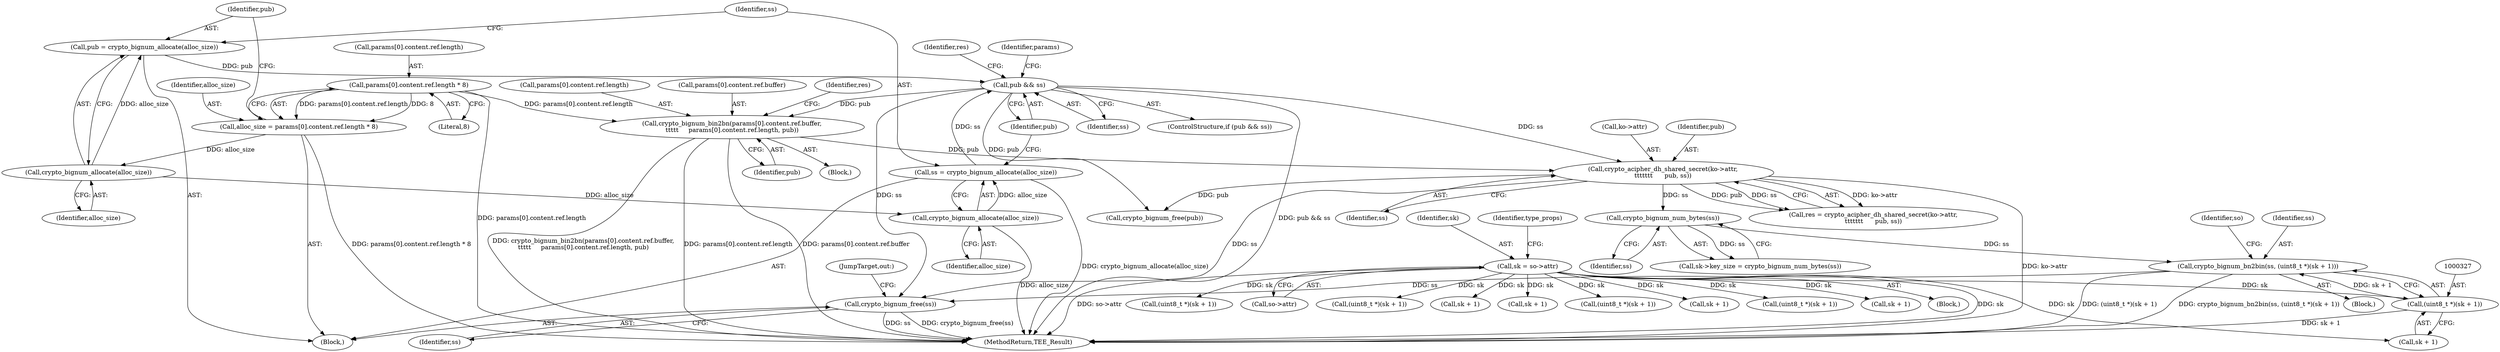 digraph "0_optee_os_a637243270fc1faae16de059091795c32d86e65e@API" {
"1000324" [label="(Call,crypto_bignum_bn2bin(ss, (uint8_t *)(sk + 1)))"];
"1000322" [label="(Call,crypto_bignum_num_bytes(ss))"];
"1000307" [label="(Call,crypto_acipher_dh_shared_secret(ko->attr,\n\t\t\t\t\t\t\t      pub, ss))"];
"1000285" [label="(Call,crypto_bignum_bin2bn(params[0].content.ref.buffer,\n\t\t\t\t\t     params[0].content.ref.length, pub))"];
"1000261" [label="(Call,params[0].content.ref.length * 8)"];
"1000281" [label="(Call,pub && ss)"];
"1000272" [label="(Call,pub = crypto_bignum_allocate(alloc_size))"];
"1000274" [label="(Call,crypto_bignum_allocate(alloc_size))"];
"1000259" [label="(Call,alloc_size = params[0].content.ref.length * 8)"];
"1000276" [label="(Call,ss = crypto_bignum_allocate(alloc_size))"];
"1000278" [label="(Call,crypto_bignum_allocate(alloc_size))"];
"1000326" [label="(Call,(uint8_t *)(sk + 1))"];
"1000211" [label="(Call,sk = so->attr)"];
"1000349" [label="(Call,crypto_bignum_free(ss))"];
"1000285" [label="(Call,crypto_bignum_bin2bn(params[0].content.ref.buffer,\n\t\t\t\t\t     params[0].content.ref.length, pub))"];
"1000284" [label="(Block,)"];
"1000304" [label="(Identifier,pub)"];
"1000277" [label="(Identifier,ss)"];
"1000238" [label="(Block,)"];
"1000113" [label="(Block,)"];
"1000311" [label="(Identifier,pub)"];
"1000212" [label="(Identifier,sk)"];
"1000282" [label="(Identifier,pub)"];
"1000273" [label="(Identifier,pub)"];
"1000307" [label="(Call,crypto_acipher_dh_shared_secret(ko->attr,\n\t\t\t\t\t\t\t      pub, ss))"];
"1000283" [label="(Identifier,ss)"];
"1000276" [label="(Call,ss = crypto_bignum_allocate(alloc_size))"];
"1000492" [label="(Call,(uint8_t *)(sk + 1))"];
"1000305" [label="(Call,res = crypto_acipher_dh_shared_secret(ko->attr,\n\t\t\t\t\t\t\t      pub, ss))"];
"1000349" [label="(Call,crypto_bignum_free(ss))"];
"1000281" [label="(Call,pub && ss)"];
"1000325" [label="(Identifier,ss)"];
"1000849" [label="(MethodReturn,TEE_Result)"];
"1000324" [label="(Call,crypto_bignum_bn2bin(ss, (uint8_t *)(sk + 1)))"];
"1000347" [label="(Call,crypto_bignum_free(pub))"];
"1000261" [label="(Call,params[0].content.ref.length * 8)"];
"1000306" [label="(Identifier,res)"];
"1000326" [label="(Call,(uint8_t *)(sk + 1))"];
"1000275" [label="(Identifier,alloc_size)"];
"1000322" [label="(Call,crypto_bignum_num_bytes(ss))"];
"1000278" [label="(Call,crypto_bignum_allocate(alloc_size))"];
"1000213" [label="(Call,so->attr)"];
"1000712" [label="(Call,(uint8_t *)(sk + 1))"];
"1000271" [label="(Literal,8)"];
"1000714" [label="(Call,sk + 1)"];
"1000328" [label="(Call,sk + 1)"];
"1000280" [label="(ControlStructure,if (pub && ss))"];
"1000345" [label="(Identifier,res)"];
"1000350" [label="(Identifier,ss)"];
"1000318" [label="(Call,sk->key_size = crypto_bignum_num_bytes(ss))"];
"1000815" [label="(Call,sk + 1)"];
"1000813" [label="(Call,(uint8_t *)(sk + 1))"];
"1000617" [label="(Call,sk + 1)"];
"1000308" [label="(Call,ko->attr)"];
"1000260" [label="(Identifier,alloc_size)"];
"1000279" [label="(Identifier,alloc_size)"];
"1000274" [label="(Call,crypto_bignum_allocate(alloc_size))"];
"1000211" [label="(Call,sk = so->attr)"];
"1000615" [label="(Call,(uint8_t *)(sk + 1))"];
"1000272" [label="(Call,pub = crypto_bignum_allocate(alloc_size))"];
"1000334" [label="(Identifier,so)"];
"1000217" [label="(Identifier,type_props)"];
"1000494" [label="(Call,sk + 1)"];
"1000262" [label="(Call,params[0].content.ref.length)"];
"1000295" [label="(Call,params[0].content.ref.length)"];
"1000323" [label="(Identifier,ss)"];
"1000312" [label="(Identifier,ss)"];
"1000844" [label="(JumpTarget,out:)"];
"1000317" [label="(Block,)"];
"1000259" [label="(Call,alloc_size = params[0].content.ref.length * 8)"];
"1000286" [label="(Call,params[0].content.ref.buffer)"];
"1000290" [label="(Identifier,params)"];
"1000324" -> "1000317"  [label="AST: "];
"1000324" -> "1000326"  [label="CFG: "];
"1000325" -> "1000324"  [label="AST: "];
"1000326" -> "1000324"  [label="AST: "];
"1000334" -> "1000324"  [label="CFG: "];
"1000324" -> "1000849"  [label="DDG: (uint8_t *)(sk + 1)"];
"1000324" -> "1000849"  [label="DDG: crypto_bignum_bn2bin(ss, (uint8_t *)(sk + 1))"];
"1000322" -> "1000324"  [label="DDG: ss"];
"1000326" -> "1000324"  [label="DDG: sk + 1"];
"1000324" -> "1000349"  [label="DDG: ss"];
"1000322" -> "1000318"  [label="AST: "];
"1000322" -> "1000323"  [label="CFG: "];
"1000323" -> "1000322"  [label="AST: "];
"1000318" -> "1000322"  [label="CFG: "];
"1000322" -> "1000318"  [label="DDG: ss"];
"1000307" -> "1000322"  [label="DDG: ss"];
"1000307" -> "1000305"  [label="AST: "];
"1000307" -> "1000312"  [label="CFG: "];
"1000308" -> "1000307"  [label="AST: "];
"1000311" -> "1000307"  [label="AST: "];
"1000312" -> "1000307"  [label="AST: "];
"1000305" -> "1000307"  [label="CFG: "];
"1000307" -> "1000849"  [label="DDG: ko->attr"];
"1000307" -> "1000305"  [label="DDG: ko->attr"];
"1000307" -> "1000305"  [label="DDG: pub"];
"1000307" -> "1000305"  [label="DDG: ss"];
"1000285" -> "1000307"  [label="DDG: pub"];
"1000281" -> "1000307"  [label="DDG: ss"];
"1000307" -> "1000347"  [label="DDG: pub"];
"1000307" -> "1000349"  [label="DDG: ss"];
"1000285" -> "1000284"  [label="AST: "];
"1000285" -> "1000304"  [label="CFG: "];
"1000286" -> "1000285"  [label="AST: "];
"1000295" -> "1000285"  [label="AST: "];
"1000304" -> "1000285"  [label="AST: "];
"1000306" -> "1000285"  [label="CFG: "];
"1000285" -> "1000849"  [label="DDG: params[0].content.ref.buffer"];
"1000285" -> "1000849"  [label="DDG: crypto_bignum_bin2bn(params[0].content.ref.buffer,\n\t\t\t\t\t     params[0].content.ref.length, pub)"];
"1000285" -> "1000849"  [label="DDG: params[0].content.ref.length"];
"1000261" -> "1000285"  [label="DDG: params[0].content.ref.length"];
"1000281" -> "1000285"  [label="DDG: pub"];
"1000261" -> "1000259"  [label="AST: "];
"1000261" -> "1000271"  [label="CFG: "];
"1000262" -> "1000261"  [label="AST: "];
"1000271" -> "1000261"  [label="AST: "];
"1000259" -> "1000261"  [label="CFG: "];
"1000261" -> "1000849"  [label="DDG: params[0].content.ref.length"];
"1000261" -> "1000259"  [label="DDG: params[0].content.ref.length"];
"1000261" -> "1000259"  [label="DDG: 8"];
"1000281" -> "1000280"  [label="AST: "];
"1000281" -> "1000282"  [label="CFG: "];
"1000281" -> "1000283"  [label="CFG: "];
"1000282" -> "1000281"  [label="AST: "];
"1000283" -> "1000281"  [label="AST: "];
"1000290" -> "1000281"  [label="CFG: "];
"1000345" -> "1000281"  [label="CFG: "];
"1000281" -> "1000849"  [label="DDG: pub && ss"];
"1000272" -> "1000281"  [label="DDG: pub"];
"1000276" -> "1000281"  [label="DDG: ss"];
"1000281" -> "1000347"  [label="DDG: pub"];
"1000281" -> "1000349"  [label="DDG: ss"];
"1000272" -> "1000238"  [label="AST: "];
"1000272" -> "1000274"  [label="CFG: "];
"1000273" -> "1000272"  [label="AST: "];
"1000274" -> "1000272"  [label="AST: "];
"1000277" -> "1000272"  [label="CFG: "];
"1000274" -> "1000272"  [label="DDG: alloc_size"];
"1000274" -> "1000275"  [label="CFG: "];
"1000275" -> "1000274"  [label="AST: "];
"1000259" -> "1000274"  [label="DDG: alloc_size"];
"1000274" -> "1000278"  [label="DDG: alloc_size"];
"1000259" -> "1000238"  [label="AST: "];
"1000260" -> "1000259"  [label="AST: "];
"1000273" -> "1000259"  [label="CFG: "];
"1000259" -> "1000849"  [label="DDG: params[0].content.ref.length * 8"];
"1000276" -> "1000238"  [label="AST: "];
"1000276" -> "1000278"  [label="CFG: "];
"1000277" -> "1000276"  [label="AST: "];
"1000278" -> "1000276"  [label="AST: "];
"1000282" -> "1000276"  [label="CFG: "];
"1000276" -> "1000849"  [label="DDG: crypto_bignum_allocate(alloc_size)"];
"1000278" -> "1000276"  [label="DDG: alloc_size"];
"1000278" -> "1000279"  [label="CFG: "];
"1000279" -> "1000278"  [label="AST: "];
"1000278" -> "1000849"  [label="DDG: alloc_size"];
"1000326" -> "1000328"  [label="CFG: "];
"1000327" -> "1000326"  [label="AST: "];
"1000328" -> "1000326"  [label="AST: "];
"1000326" -> "1000849"  [label="DDG: sk + 1"];
"1000211" -> "1000326"  [label="DDG: sk"];
"1000211" -> "1000113"  [label="AST: "];
"1000211" -> "1000213"  [label="CFG: "];
"1000212" -> "1000211"  [label="AST: "];
"1000213" -> "1000211"  [label="AST: "];
"1000217" -> "1000211"  [label="CFG: "];
"1000211" -> "1000849"  [label="DDG: sk"];
"1000211" -> "1000849"  [label="DDG: so->attr"];
"1000211" -> "1000328"  [label="DDG: sk"];
"1000211" -> "1000492"  [label="DDG: sk"];
"1000211" -> "1000494"  [label="DDG: sk"];
"1000211" -> "1000615"  [label="DDG: sk"];
"1000211" -> "1000617"  [label="DDG: sk"];
"1000211" -> "1000712"  [label="DDG: sk"];
"1000211" -> "1000714"  [label="DDG: sk"];
"1000211" -> "1000813"  [label="DDG: sk"];
"1000211" -> "1000815"  [label="DDG: sk"];
"1000349" -> "1000238"  [label="AST: "];
"1000349" -> "1000350"  [label="CFG: "];
"1000350" -> "1000349"  [label="AST: "];
"1000844" -> "1000349"  [label="CFG: "];
"1000349" -> "1000849"  [label="DDG: crypto_bignum_free(ss)"];
"1000349" -> "1000849"  [label="DDG: ss"];
}
